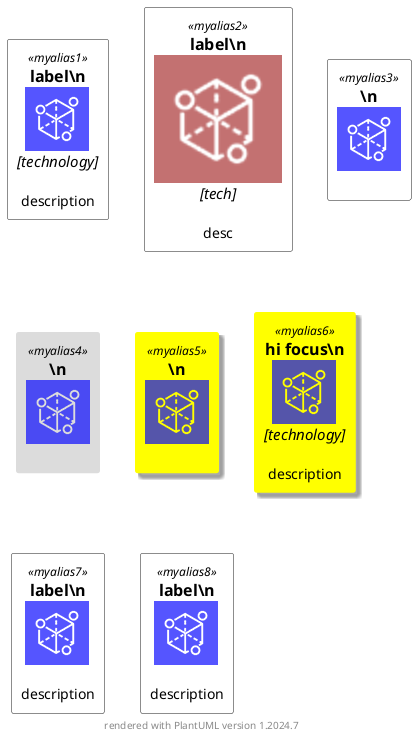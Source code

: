 @startuml
'all sprites in a category would be included in an all.puml file for that category
'==================================================================================================




' Colors
' ##################################
!define AWS_COLOR #232F3E
!define AWS_BG_COLOR #FFFFFF
!define AWS_BORDER_COLOR #FF9900
!define AWS_SYMBOL_COLOR AWS_COLOR

' Styling
' ##################################

!define TECHN_FONT_SIZE 12

skinparam defaultTextAlignment center

skinparam wrapWidth 200
skinparam maxMessageSize 150

skinparam rectangle {
    StereotypeFontSize 12
}

skinparam Arrow {
    Color #666666
    FontColor #666666
    FontSize 12
}

!definelong AWSEntityColoring(stereo)
skinparam rectangle<<stereo>> {
    BackgroundColor AWS_BG_COLOR
    BorderColor AWS_BORDER_COLOR
}
skinparam participant<<stereo>> {
    BackgroundColor AWS_BG_COLOR
    BorderColor AWS_BORDER_COLOR
}
!enddefinelong

' Layout
' ##################################

!definelong LAYOUT_AS_SKETCH
skinparam backgroundColor #EEEBDC
skinparam handwritten true
skinparam defaultFontName "Comic Sans MS"
center footer <font color=red>Warning:</font> Created for discussion, needs to be validated
!enddefinelong

!define LAYOUT_TOP_DOWN top to bottom direction
!define LAYOUT_LEFT_RIGHT left to right direction


'create equivalent of icons shown here https://github.com/awslabs/aws-icons-for-plantuml
sprite $Batch [64x64/16z] {
xLQ7bjim30CdzFzVtEV1iErPkJpT7iYm5aWDKERujFZ5Bp8YkSvM011VfMzSDy2Mw1JidbCGAtmllmbPuIkoImjyGUsyBV4LV95_Xny50bpW4uTRAjOKu81b
Xa0vbX3OKFG5C0IMNLyxXA_3PvW5hqHSOFBP_Ovk4036hYi0pJdTCgqD6A0g4FQ0hOwygxSikGOanw11AuvtomxXjNiRDECmn21xxTkJP0N4tdy1Gmu5T2GW
6ygFL_sqbx3NvA_FVtt_ri_F1CZNra-10TpNhvVr2KGcyVCOdoBySlpv-jC1ZSVveO36_Fwb0UASqGqG0QpfJgP2Eo60u59-fLVozhhdNk2WTeDpq2O6AAL_
uV7KGPNO2lya17gz1pMiD1VmFNH9IBLNe3xA3q07eNsMy_WdXESwU4jRmddEk-FUuPFjjthiqAEGVUz8rlqmsK1nhtYlklvp7vWRfka0jUNITUdTzgxFyzLx
-Ikh_YdmYr_y0G
}

'https://github.com/awslabs/aws-icons-for-plantuml/blob/master/dist/ARVR/ARVR.puml
sprite $Arvr [64x64/16z] {
xTG3WiH054NHzutP_th7RHkfsmnEdE1HZMZsIn0_DGDuuVsZJwnMVJ-57txuuKrsP4Tv1mjl3Nw43qZlo147VO9xPueyu8j1l3jm7V0GtPFWe8_UKzpL3rzc
TO4l0gZEzufCsDd-rnhoN2zKtKLoWk-bkHq--vabr0TypEy_WiwEmc9K7FATAd_fVDwOZygdU_uEF_pmLgUMA_wChkV1SavCc4LdXNVe2m
}

'https://github.com/awslabs/aws-icons-for-plantuml/blob/master/dist/ARVR/Sumerian.puml
sprite $Sumerian [64x64/16z] {
xPO5qkim38HN3FU_xuE29mMx-Hbtg4to6GIZxVVJhtvLLI-XbK2QJo6sVv90JA3SImUJRVuAjBeDl8zE0G2EyVy42d87NGOmGG0vVHuu7iRWZt4daBUWWW6j
8w_zNufuHES9KgxpKjr5o6CKQyh5uGi59BTfEuR1GHvEi6cu0N2sWE8sb99j03370L41CkryG9FQh6rTffOJlEWGLz-cbv5N4Pqh83Vf5THL67BA-qXltEu_
2XWrtrzlzZUfwuBCdjy_3ilGeY0Pgmj0NO5ehtb1vh9c0OhsaV_Qfa_hKUzKUDIs_eJgy7myMFEPLzinwd3nSQ0rpwYR_kiWmAgVmezmYuKSJ_94VZJDABad
y4EnAVcdyy4Xo6H_7g-02Se1oIVprMqKX_YdW9_AEtjtdVlNiykVmAS0Tjd_1exTl8wS3Ju5q5sydGux-94Dty4xGtfeyAEewG4FQCvv0vQy0b8zvuiN_EYw
AHy0nu8Ue-gMJrFBOgjTKr_pYfyChlaOjDhmay6vj0xaWvyFxdKOyiYlZSFQGGZIVMbSrhaa46WOf-dmcOS1a3mPjp9mFqqf77FZ-7JZ-Y76UQvV_Uel
}




'=============================DECORATORS==================================
' We define 1 or more sprite decorators in stdlib
' Define our decorators that we know now - and can easily define new ones in future with as manty new parameters 
' as we want, that we don't even know about yet
' Let's say SpriteDecorator is defined month 1, SpriteDecorator2 is defined month 2, SpriteDecorator3 is defined month 3
'
' https://plantuml.com/preprocessing Conditions to show technology "[ ]" only if technology specified
'""== $label\n": "==" is creole syntax for "Large heading" https://plantuml.com/creole
' rectangle $alias <<$alias>> is in form "shape alias <<stereo>>" where skinparam can be specified for a stereo per https://plantuml.com/skinparam last example
' https://plantuml.com/preprocessing Conditions to show technology "[ ]" only if technology specified
' https://plantuml-documentation.readthedocs.io/en/latest/formatting/all-skin-params.html for all skinparams
'---------------------------------------------------




skinparam rectangle {
backgroundColor white

}


'add a new shape parameter + a textsize parameter
'---------------------------------------------------
!unquoted procedure $SpriteDecorator3($MySprite, $alias, $description="", $label="", $technology="", $scale=1, $colour="blue", $shape="cloud", $textsize="18", $focus="" )

!if ($focus == "hi")
    skinparam rectangle {
        backgroundColor<<$alias>> yellow
        borderColor<<$alias>> yellow
        shadowing<<$alias>> true
        BorderThickness<<$alias>> 20
    }
!endif

!if  ($focus == "lo")
    skinparam rectangle {
        backgroundColor<<$alias>> gainsboro
        borderColor<<$alias>> gainsboro
        shadowing<<$alias>> false
        
    }
!endif


!if ($technology == "")
    $shape $alias <<$alias>> as "
    == $label\n
    <color:$colour><$MySprite*$scale></color>

    $description "
!else 
    $shape $alias <<$alias>> as "
    == $label\n
    <color:$colour><$MySprite*$scale></color>
    //<size:$textsize>[$technology]</size>//

    $description "
!endif

!endprocedure







!$dyn3 = "$Sprite"+ "Decorator3"
'%invoke_procedure($dyn3, "$Batch", "dynamic_dec3")


'=============================END DECORATORS==================================


sprite $Analytics [64x64/16z] {
xTK5WiGW38NXbn1WGkv_tjMwDwml__YqNrtmNRK8tISXfBj5W4UVhDpBTExBtVweRxvv5TfCz9eNnCqWrpo9bOrCwAelc_bzJYdNU0QWvlTAe0glJ14-tt7L
w5d_h6yBJ-hR_W9wMCSTNf0OiUFtVCUj23f-smjojmbSNiR_7BwRkz-dN7l-k7pz-IyXWC9cX13ap3CuxCRWCwyGsqsWPxvaIDn9a2zilqYxnJzv_sg-UQlp
KU_sc7b77-V1mHEFioLN-0iz0m
}

!unquoted procedure $ANALYTICS ($alias, $description="", $label="", $technology="", $scale=1, $colour="693CC5", $shape="rectangle", $textsize="12", $focus="")
%invoke_procedure($SpriteDecorator, "$Analytics", $alias, $description, $label, $technology, $scale, $colour, $shape, $textsize, $focus)
!endprocedure


sprite $ApplicationIntegration [64x64/16z] {
xTO5GiOm30NWbwIIXFlVbxL8AROrmzdxPVfDQ_YkNA67AK7AQZB0mvSRNupDtdikVtahxyHslH5eAkBJ4jcUBr0RSH6t4KNPzMG-qloJ6Erx36zLUVPOyPK0
nBr2L2M5VQ8-5_ViST_dgdkjOMyC4KYRrPoAhNgtp4pDLu31jkP7-J7Qh295lQBsrt7Caxyu_wDtslUG5dLBRKea8kZNZpPtm3CBi7d6WvUqUMavUFsK-bEt
kVuTl7vxzDfyfFoaVlsqpGddL9UzSTlOdBIjQTMxbPIrB-QsggxwEPI-pPTidazSlm24x77FEQj7VQJyKDp7-wzu_tc-_xx6FvVFjXgTV20Vvy4I2O_JKYZu
2xa5
}

!unquoted procedure $APPLICATIONINTEGRATION ($alias, $description="", $label="", $technology="", $scale=1, $colour="CC2264", $shape="rectangle", $textsize="12", $focus="")

%invoke_procedure($SpriteDecorator, "$ApplicationIntegration", $alias, $description, $label, $technology, $scale, $colour, $shape, $textsize, $focus)

!endprocedure



!unquoted procedure $SUMERIAN_DYN($alias, $description="", $label="", $technology="", $scale=1, $colour="blue", $shape="rectangle", $textsize="15", $focus="")
%invoke_procedure($dyn3, "$Sumerian", $alias, $description, $label, $technology, $scale, $colour, $shape, $textsize, $focus)
!endprocedure


' User can specify what they want in order (legacy mode), or via named arugments (standard mode)

'legacy mode
$SUMERIAN_DYN("myalias1", "description", "label", "technology", 1)
$SUMERIAN_DYN("myalias2", "desc", "label", "tech", 2, "brown")
$SUMERIAN_DYN("myalias3")

'standard mode
$SUMERIAN_DYN($alias="myalias4", $focus="lo")
$SUMERIAN_DYN($alias="myalias5", $focus="hi")
$SUMERIAN_DYN($alias="myalias6", $description="description", $label="hi focus", $technology="technology", $focus="hi")
$SUMERIAN_DYN($alias="myalias7", $description="description", $label="label")
$SUMERIAN_DYN($alias="myalias8", $description="description", $label="label" )



footer %filename() rendered with PlantUML version %version()

@enduml